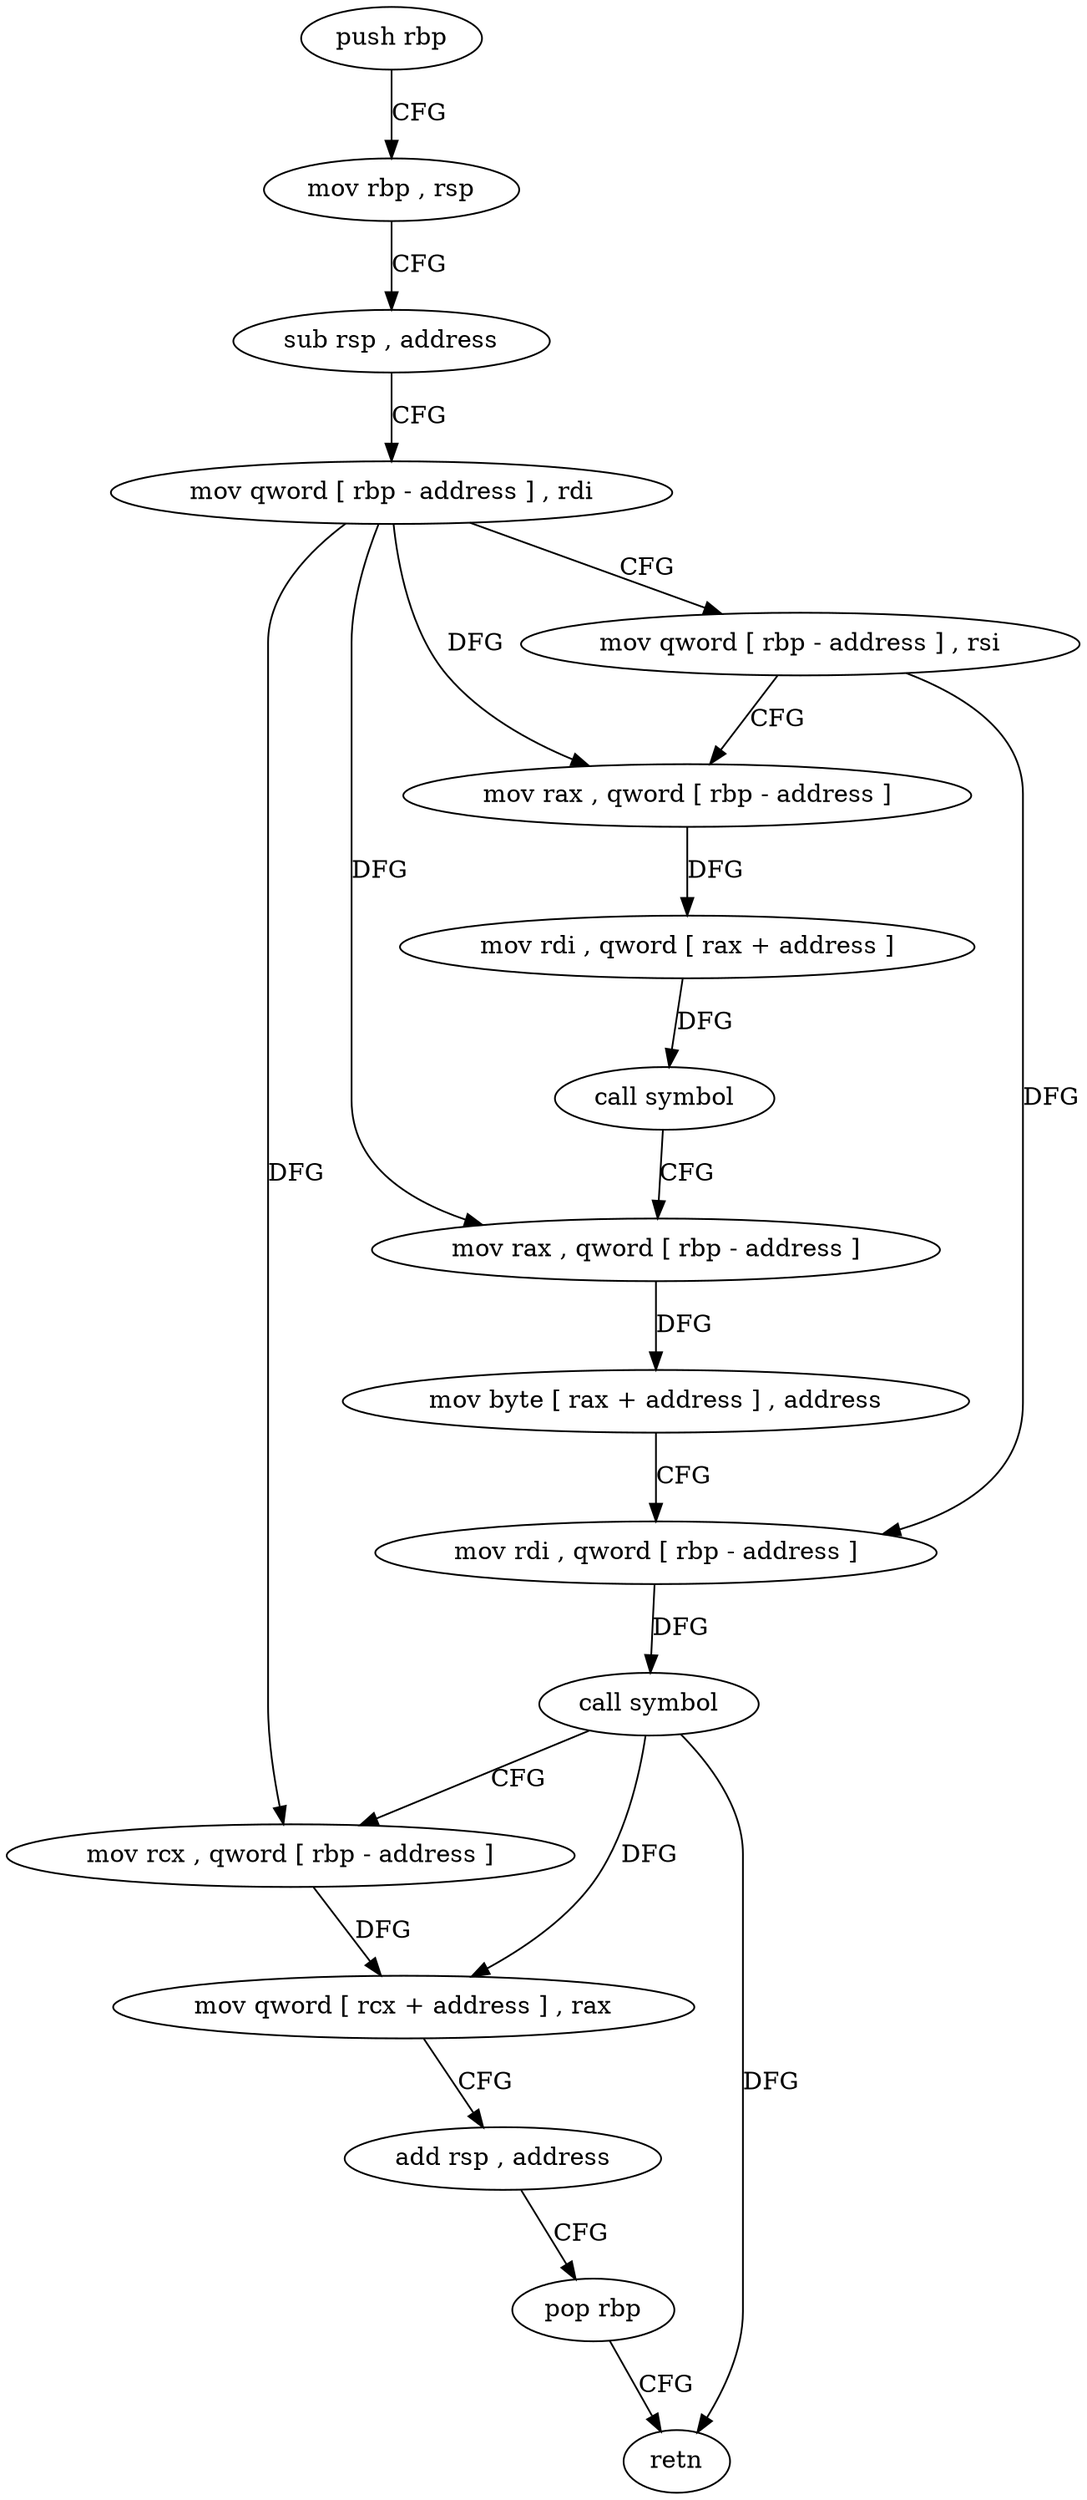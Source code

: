 digraph "func" {
"139344" [label = "push rbp" ]
"139345" [label = "mov rbp , rsp" ]
"139348" [label = "sub rsp , address" ]
"139352" [label = "mov qword [ rbp - address ] , rdi" ]
"139356" [label = "mov qword [ rbp - address ] , rsi" ]
"139360" [label = "mov rax , qword [ rbp - address ]" ]
"139364" [label = "mov rdi , qword [ rax + address ]" ]
"139368" [label = "call symbol" ]
"139373" [label = "mov rax , qword [ rbp - address ]" ]
"139377" [label = "mov byte [ rax + address ] , address" ]
"139381" [label = "mov rdi , qword [ rbp - address ]" ]
"139385" [label = "call symbol" ]
"139390" [label = "mov rcx , qword [ rbp - address ]" ]
"139394" [label = "mov qword [ rcx + address ] , rax" ]
"139398" [label = "add rsp , address" ]
"139402" [label = "pop rbp" ]
"139403" [label = "retn" ]
"139344" -> "139345" [ label = "CFG" ]
"139345" -> "139348" [ label = "CFG" ]
"139348" -> "139352" [ label = "CFG" ]
"139352" -> "139356" [ label = "CFG" ]
"139352" -> "139360" [ label = "DFG" ]
"139352" -> "139373" [ label = "DFG" ]
"139352" -> "139390" [ label = "DFG" ]
"139356" -> "139360" [ label = "CFG" ]
"139356" -> "139381" [ label = "DFG" ]
"139360" -> "139364" [ label = "DFG" ]
"139364" -> "139368" [ label = "DFG" ]
"139368" -> "139373" [ label = "CFG" ]
"139373" -> "139377" [ label = "DFG" ]
"139377" -> "139381" [ label = "CFG" ]
"139381" -> "139385" [ label = "DFG" ]
"139385" -> "139390" [ label = "CFG" ]
"139385" -> "139394" [ label = "DFG" ]
"139385" -> "139403" [ label = "DFG" ]
"139390" -> "139394" [ label = "DFG" ]
"139394" -> "139398" [ label = "CFG" ]
"139398" -> "139402" [ label = "CFG" ]
"139402" -> "139403" [ label = "CFG" ]
}
